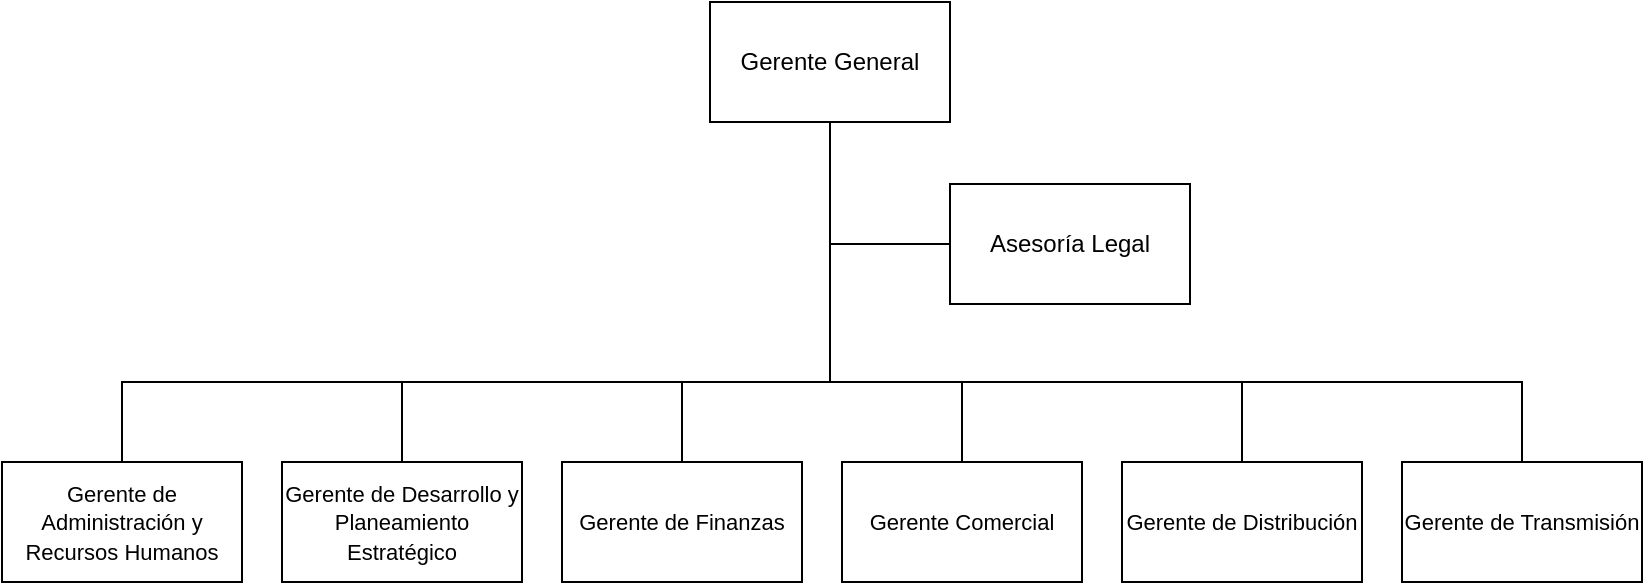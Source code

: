 <mxfile version="28.0.7">
  <diagram name="Página-1" id="Gsc7s09Dom2q5boG_VFO">
    <mxGraphModel grid="1" page="1" gridSize="10" guides="1" tooltips="1" connect="1" arrows="1" fold="1" pageScale="1" pageWidth="827" pageHeight="1169" math="0" shadow="0">
      <root>
        <mxCell id="0" />
        <mxCell id="1" parent="0" />
        <mxCell id="JOTPCo1OwbbACZih8lHU-9" style="edgeStyle=orthogonalEdgeStyle;rounded=0;orthogonalLoop=1;jettySize=auto;html=1;endArrow=none;endFill=0;entryX=0.5;entryY=0;entryDx=0;entryDy=0;" edge="1" parent="1" source="JOTPCo1OwbbACZih8lHU-1" target="JOTPCo1OwbbACZih8lHU-2">
          <mxGeometry relative="1" as="geometry">
            <Array as="points">
              <mxPoint x="414" y="439" />
              <mxPoint x="60" y="439" />
            </Array>
          </mxGeometry>
        </mxCell>
        <mxCell id="JOTPCo1OwbbACZih8lHU-10" style="edgeStyle=orthogonalEdgeStyle;rounded=0;orthogonalLoop=1;jettySize=auto;html=1;endArrow=none;endFill=0;entryX=0.5;entryY=1;entryDx=0;entryDy=0;" edge="1" parent="1" source="JOTPCo1OwbbACZih8lHU-1" target="JOTPCo1OwbbACZih8lHU-3">
          <mxGeometry relative="1" as="geometry">
            <Array as="points">
              <mxPoint x="414" y="439" />
              <mxPoint x="200" y="439" />
            </Array>
          </mxGeometry>
        </mxCell>
        <mxCell id="JOTPCo1OwbbACZih8lHU-11" style="edgeStyle=orthogonalEdgeStyle;rounded=0;orthogonalLoop=1;jettySize=auto;html=1;strokeColor=default;endArrow=none;endFill=0;entryX=0.5;entryY=1;entryDx=0;entryDy=0;" edge="1" parent="1" source="JOTPCo1OwbbACZih8lHU-1" target="JOTPCo1OwbbACZih8lHU-4">
          <mxGeometry relative="1" as="geometry">
            <Array as="points">
              <mxPoint x="414" y="439" />
              <mxPoint x="340" y="439" />
            </Array>
          </mxGeometry>
        </mxCell>
        <mxCell id="JOTPCo1OwbbACZih8lHU-12" style="edgeStyle=orthogonalEdgeStyle;rounded=0;orthogonalLoop=1;jettySize=auto;html=1;endArrow=none;endFill=0;entryX=0.5;entryY=0;entryDx=0;entryDy=0;" edge="1" parent="1" source="JOTPCo1OwbbACZih8lHU-1" target="JOTPCo1OwbbACZih8lHU-8">
          <mxGeometry relative="1" as="geometry">
            <Array as="points">
              <mxPoint x="414" y="439" />
              <mxPoint x="760" y="439" />
            </Array>
          </mxGeometry>
        </mxCell>
        <mxCell id="JOTPCo1OwbbACZih8lHU-13" style="edgeStyle=orthogonalEdgeStyle;rounded=0;orthogonalLoop=1;jettySize=auto;html=1;endArrow=none;endFill=0;entryX=0.5;entryY=1;entryDx=0;entryDy=0;" edge="1" parent="1" source="JOTPCo1OwbbACZih8lHU-1" target="JOTPCo1OwbbACZih8lHU-7">
          <mxGeometry relative="1" as="geometry">
            <Array as="points">
              <mxPoint x="414" y="439" />
              <mxPoint x="620" y="439" />
            </Array>
          </mxGeometry>
        </mxCell>
        <mxCell id="JOTPCo1OwbbACZih8lHU-14" style="edgeStyle=orthogonalEdgeStyle;rounded=0;orthogonalLoop=1;jettySize=auto;html=1;startArrow=none;startFill=0;endArrow=none;endFill=0;entryX=0.5;entryY=1;entryDx=0;entryDy=0;" edge="1" parent="1" source="JOTPCo1OwbbACZih8lHU-1" target="JOTPCo1OwbbACZih8lHU-6">
          <mxGeometry relative="1" as="geometry">
            <Array as="points">
              <mxPoint x="414" y="439" />
              <mxPoint x="480" y="439" />
            </Array>
          </mxGeometry>
        </mxCell>
        <mxCell id="JOTPCo1OwbbACZih8lHU-15" style="edgeStyle=orthogonalEdgeStyle;rounded=0;orthogonalLoop=1;jettySize=auto;html=1;endArrow=none;endFill=0;entryX=1;entryY=0.5;entryDx=0;entryDy=0;" edge="1" parent="1" source="JOTPCo1OwbbACZih8lHU-1" target="JOTPCo1OwbbACZih8lHU-5">
          <mxGeometry relative="1" as="geometry">
            <Array as="points">
              <mxPoint x="414" y="370" />
              <mxPoint x="499" y="370" />
              <mxPoint x="499" y="389" />
              <mxPoint x="474" y="389" />
            </Array>
          </mxGeometry>
        </mxCell>
        <mxCell id="JOTPCo1OwbbACZih8lHU-1" value="Gerente General" style="rounded=0;whiteSpace=wrap;html=1;direction=west;" vertex="1" parent="1">
          <mxGeometry x="354" y="249" width="120" height="60" as="geometry" />
        </mxCell>
        <mxCell id="JOTPCo1OwbbACZih8lHU-2" value="&lt;font style=&quot;font-size: 11px;&quot;&gt;Gerente de Administración y Recursos Humanos&lt;/font&gt;" style="rounded=0;whiteSpace=wrap;html=1;direction=east;" vertex="1" parent="1">
          <mxGeometry y="479" width="120" height="60" as="geometry" />
        </mxCell>
        <mxCell id="JOTPCo1OwbbACZih8lHU-3" value="&lt;font style=&quot;font-size: 11px;&quot;&gt;Gerente de Desarrollo y Planeamiento Estratégico&lt;/font&gt;" style="rounded=0;whiteSpace=wrap;html=1;direction=west;" vertex="1" parent="1">
          <mxGeometry x="140" y="479" width="120" height="60" as="geometry" />
        </mxCell>
        <mxCell id="JOTPCo1OwbbACZih8lHU-4" value="&lt;font style=&quot;font-size: 11px;&quot;&gt;Gerente de Finanzas&lt;/font&gt;" style="rounded=0;whiteSpace=wrap;html=1;direction=west;" vertex="1" parent="1">
          <mxGeometry x="280" y="479" width="120" height="60" as="geometry" />
        </mxCell>
        <mxCell id="JOTPCo1OwbbACZih8lHU-5" value="Asesoría Legal" style="rounded=0;whiteSpace=wrap;html=1;direction=west;" vertex="1" parent="1">
          <mxGeometry x="474" y="340" width="120" height="60" as="geometry" />
        </mxCell>
        <mxCell id="JOTPCo1OwbbACZih8lHU-6" value="&lt;font style=&quot;font-size: 11px;&quot;&gt;Gerente Comercial&lt;/font&gt;" style="rounded=0;whiteSpace=wrap;html=1;direction=west;" vertex="1" parent="1">
          <mxGeometry x="420" y="479" width="120" height="60" as="geometry" />
        </mxCell>
        <mxCell id="JOTPCo1OwbbACZih8lHU-7" value="&lt;font style=&quot;font-size: 11px;&quot;&gt;Gerente de Distribución&lt;/font&gt;" style="rounded=0;whiteSpace=wrap;html=1;direction=west;" vertex="1" parent="1">
          <mxGeometry x="560" y="479" width="120" height="60" as="geometry" />
        </mxCell>
        <mxCell id="JOTPCo1OwbbACZih8lHU-8" value="&lt;font style=&quot;font-size: 11px;&quot;&gt;Gerente de Transmisión&lt;/font&gt;" style="rounded=0;whiteSpace=wrap;html=1;direction=east;" vertex="1" parent="1">
          <mxGeometry x="700" y="479" width="120" height="60" as="geometry" />
        </mxCell>
      </root>
    </mxGraphModel>
  </diagram>
</mxfile>
